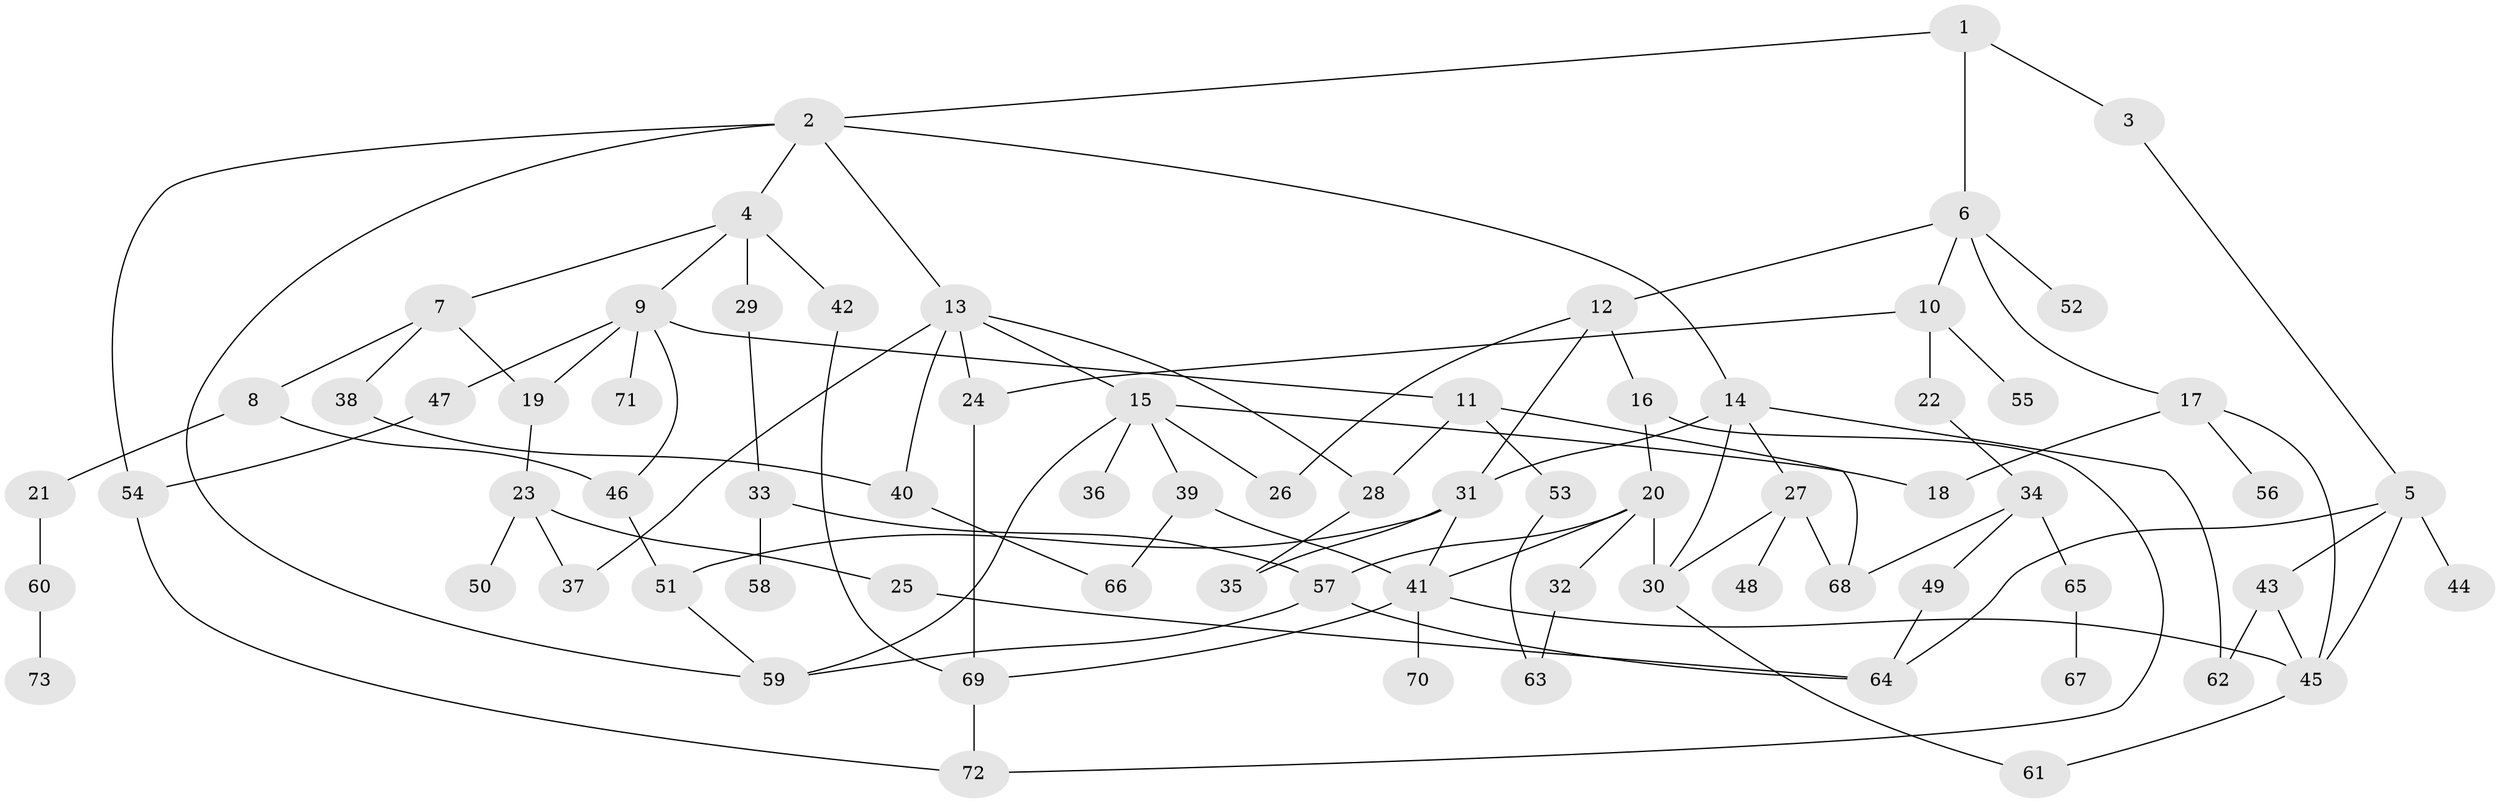 // Generated by graph-tools (version 1.1) at 2025/34/03/09/25 02:34:09]
// undirected, 73 vertices, 108 edges
graph export_dot {
graph [start="1"]
  node [color=gray90,style=filled];
  1;
  2;
  3;
  4;
  5;
  6;
  7;
  8;
  9;
  10;
  11;
  12;
  13;
  14;
  15;
  16;
  17;
  18;
  19;
  20;
  21;
  22;
  23;
  24;
  25;
  26;
  27;
  28;
  29;
  30;
  31;
  32;
  33;
  34;
  35;
  36;
  37;
  38;
  39;
  40;
  41;
  42;
  43;
  44;
  45;
  46;
  47;
  48;
  49;
  50;
  51;
  52;
  53;
  54;
  55;
  56;
  57;
  58;
  59;
  60;
  61;
  62;
  63;
  64;
  65;
  66;
  67;
  68;
  69;
  70;
  71;
  72;
  73;
  1 -- 2;
  1 -- 3;
  1 -- 6;
  2 -- 4;
  2 -- 13;
  2 -- 14;
  2 -- 54;
  2 -- 59;
  3 -- 5;
  4 -- 7;
  4 -- 9;
  4 -- 29;
  4 -- 42;
  5 -- 43;
  5 -- 44;
  5 -- 45;
  5 -- 64;
  6 -- 10;
  6 -- 12;
  6 -- 17;
  6 -- 52;
  7 -- 8;
  7 -- 19;
  7 -- 38;
  8 -- 21;
  8 -- 46;
  9 -- 11;
  9 -- 46;
  9 -- 47;
  9 -- 71;
  9 -- 19;
  10 -- 22;
  10 -- 55;
  10 -- 24;
  11 -- 28;
  11 -- 53;
  11 -- 68;
  12 -- 16;
  12 -- 26;
  12 -- 31;
  13 -- 15;
  13 -- 24;
  13 -- 37;
  13 -- 28;
  13 -- 40;
  14 -- 27;
  14 -- 31;
  14 -- 30;
  14 -- 62;
  15 -- 26;
  15 -- 36;
  15 -- 39;
  15 -- 59;
  15 -- 18;
  16 -- 20;
  16 -- 72;
  17 -- 18;
  17 -- 56;
  17 -- 45;
  19 -- 23;
  20 -- 32;
  20 -- 57;
  20 -- 41;
  20 -- 30;
  21 -- 60;
  22 -- 34;
  23 -- 25;
  23 -- 50;
  23 -- 37;
  24 -- 69;
  25 -- 64;
  27 -- 30;
  27 -- 48;
  27 -- 68;
  28 -- 35;
  29 -- 33;
  30 -- 61;
  31 -- 51;
  31 -- 41;
  31 -- 35;
  32 -- 63;
  33 -- 58;
  33 -- 57;
  34 -- 49;
  34 -- 65;
  34 -- 68;
  38 -- 40;
  39 -- 41;
  39 -- 66;
  40 -- 66;
  41 -- 45;
  41 -- 70;
  41 -- 69;
  42 -- 69;
  43 -- 62;
  43 -- 45;
  45 -- 61;
  46 -- 51;
  47 -- 54;
  49 -- 64;
  51 -- 59;
  53 -- 63;
  54 -- 72;
  57 -- 64;
  57 -- 59;
  60 -- 73;
  65 -- 67;
  69 -- 72;
}
